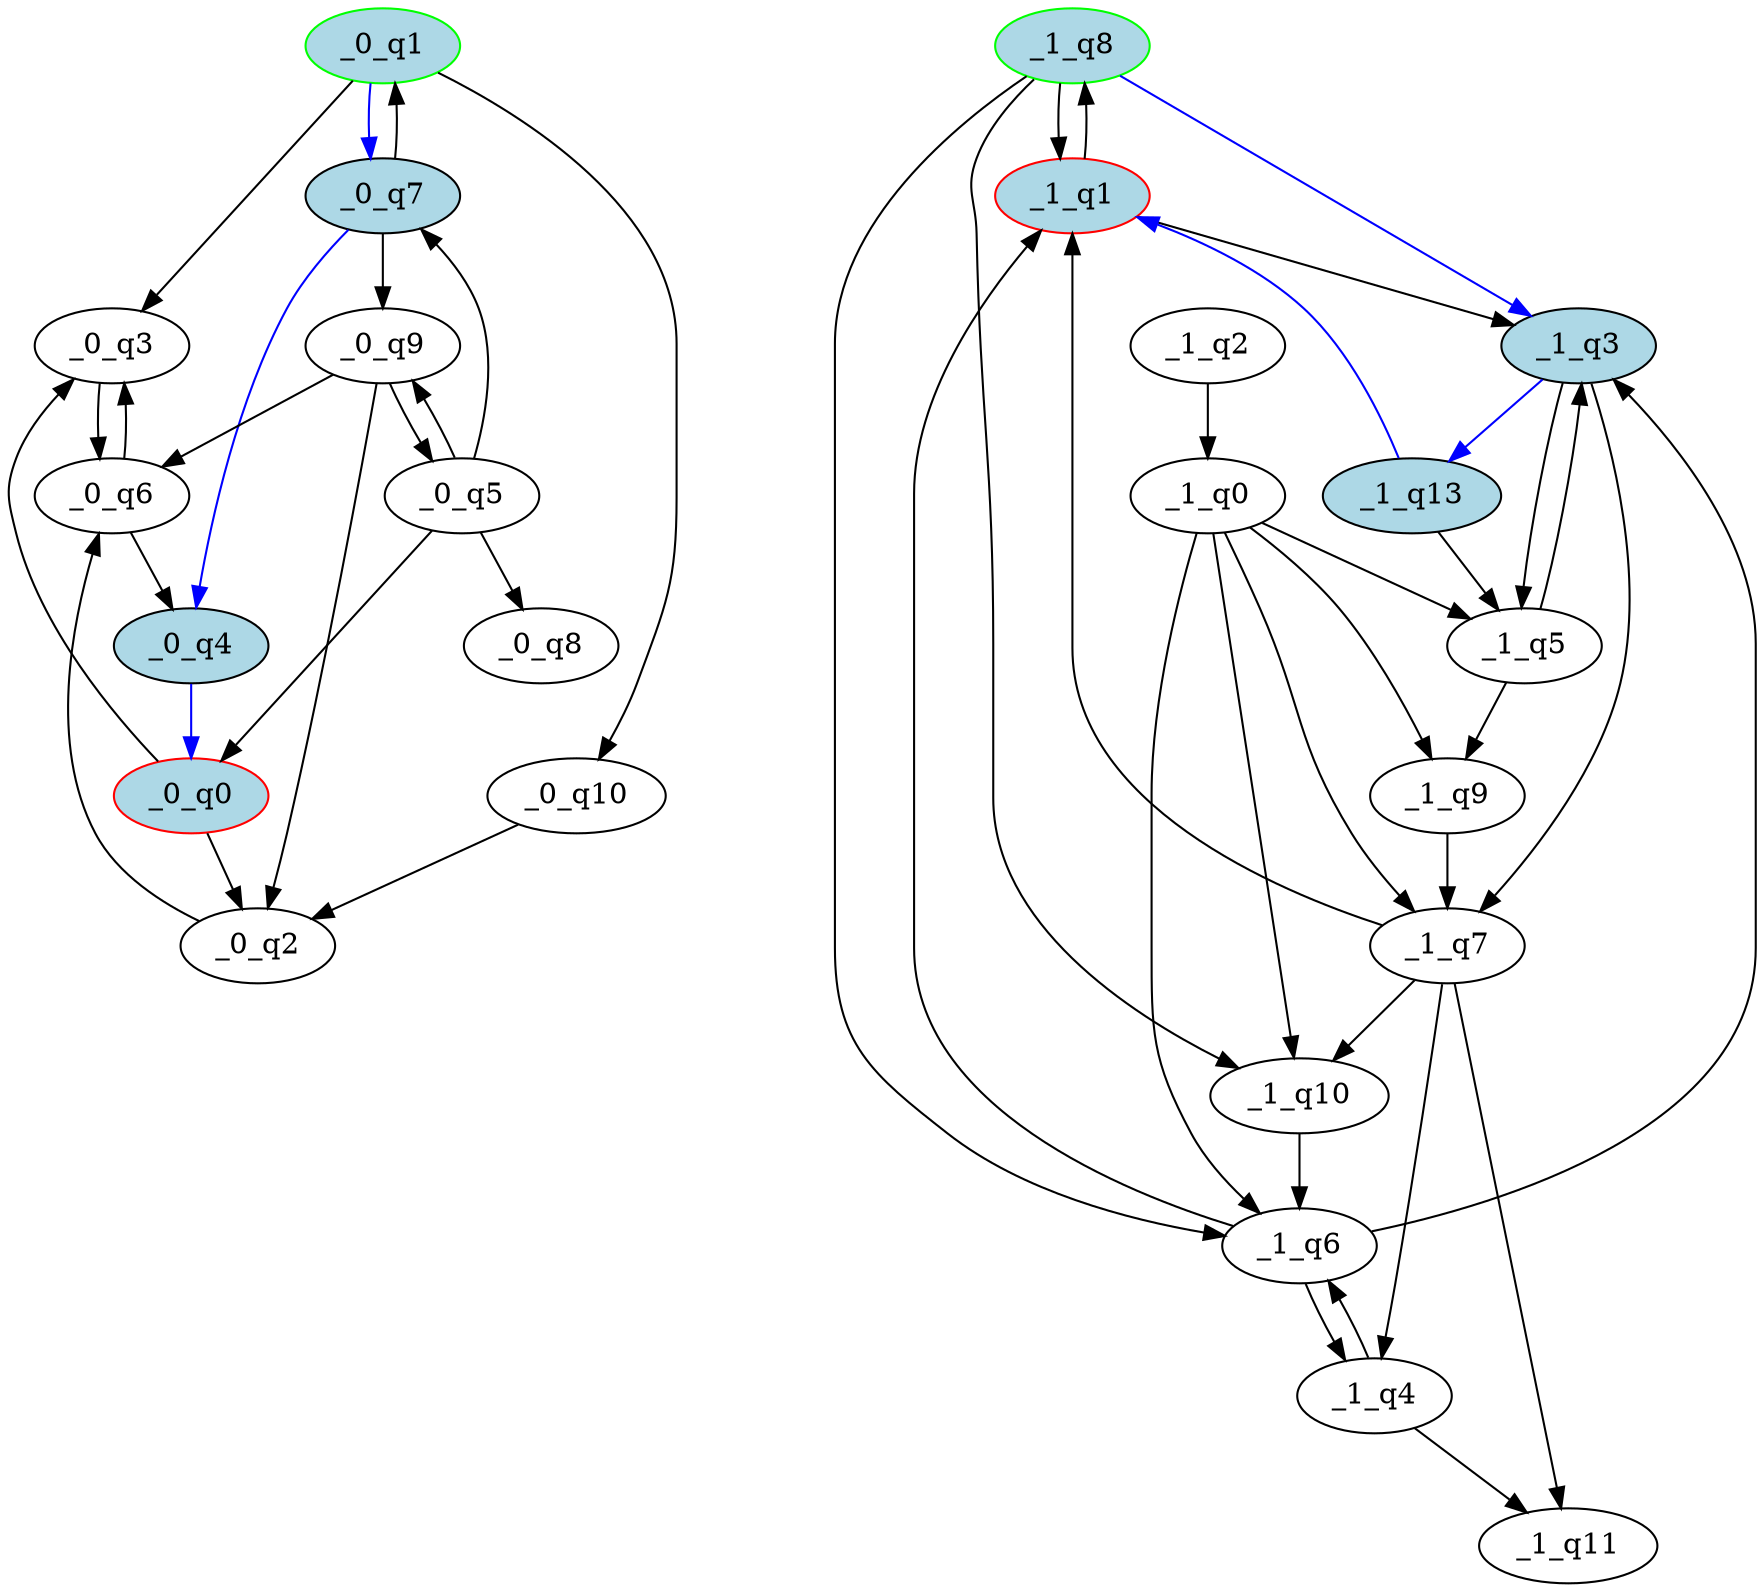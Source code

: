 digraph result_l3{
_0_q1 [initial=1,color=green][style=filled,fillcolor=lightblue];
_0_q0 [final=1,color=red][style=filled,fillcolor=lightblue];
_0_q2 ;
_0_q3 ;
_0_q7 [style=filled,fillcolor=lightblue];
_0_q10 ;
_0_q6 ;
_0_q4 [style=filled,fillcolor=lightblue];
_0_q5 ;
_0_q8 ;
_0_q9 ;
_0_q1 -> _0_q3 ;
_0_q1 -> _0_q7 [color=blue];
_0_q1 -> _0_q10 ;
_0_q0 -> _0_q2 ;
_0_q0 -> _0_q3 ;
_0_q2 -> _0_q6 ;
_0_q3 -> _0_q6 ;
_0_q7 -> _0_q1 ;
_0_q7 -> _0_q4 [color=blue];
_0_q7 -> _0_q9 ;
_0_q10 -> _0_q2 ;
_0_q6 -> _0_q3 ;
_0_q6 -> _0_q4 ;
_0_q4 -> _0_q0 [color=blue];
_0_q5 -> _0_q0 ;
_0_q5 -> _0_q7 ;
_0_q5 -> _0_q8 ;
_0_q5 -> _0_q9 ;
_0_q9 -> _0_q2 ;
_0_q9 -> _0_q6 ;
_0_q9 -> _0_q5 ;
_1_q8 [initial=1,color=green][style=filled,fillcolor=lightblue];
_1_q1 [final=1,color=red][style=filled,fillcolor=lightblue];
_1_q0 ;
_1_q5 ;
_1_q6 ;
_1_q7 ;
_1_q9 ;
_1_q10 ;
_1_q3 [style=filled,fillcolor=lightblue];
_1_q2 ;
_1_q13 [style=filled,fillcolor=lightblue];
_1_q4 ;
_1_q11 ;
_1_q8 -> _1_q1 ;
_1_q8 -> _1_q6 ;
_1_q8 -> _1_q10 ;
_1_q8 -> _1_q3 [color=blue];
_1_q1 -> _1_q8 ;
_1_q1 -> _1_q3 ;
_1_q0 -> _1_q5 ;
_1_q0 -> _1_q6 ;
_1_q0 -> _1_q7 ;
_1_q0 -> _1_q9 ;
_1_q0 -> _1_q10 ;
_1_q5 -> _1_q9 ;
_1_q5 -> _1_q3 ;
_1_q6 -> _1_q1 ;
_1_q6 -> _1_q3 ;
_1_q6 -> _1_q4 ;
_1_q7 -> _1_q1 ;
_1_q7 -> _1_q10 ;
_1_q7 -> _1_q4 ;
_1_q7 -> _1_q11 ;
_1_q9 -> _1_q7 ;
_1_q10 -> _1_q6 ;
_1_q3 -> _1_q5 ;
_1_q3 -> _1_q7 ;
_1_q3 -> _1_q13 [color=blue];
_1_q2 -> _1_q0 ;
_1_q13 -> _1_q1 [color=blue];
_1_q13 -> _1_q5 ;
_1_q4 -> _1_q6 ;
_1_q4 -> _1_q11 ;
}
